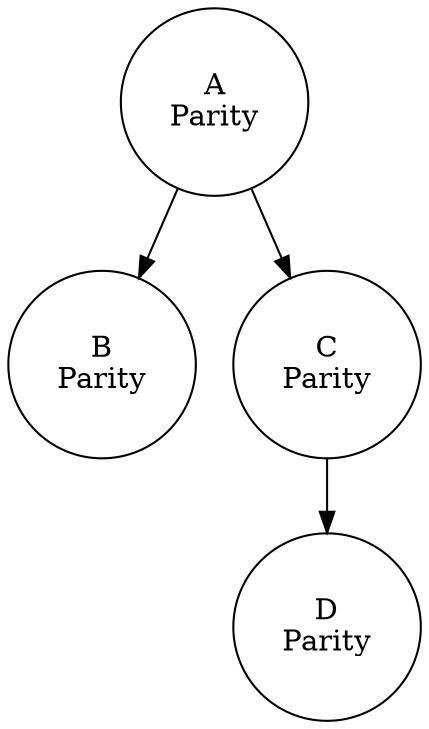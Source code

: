 digraph {
  node [shape=circle,width=1.25];
  A[label="A\nParity"];
  B[label="B\nParity"];
  C[label="C\nParity"];
  D[label="D\nParity"];
  A -> B, C;
  C -> D;
}
